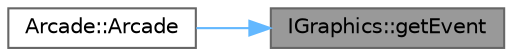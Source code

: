 digraph "IGraphics::getEvent"
{
 // LATEX_PDF_SIZE
  bgcolor="transparent";
  edge [fontname=Helvetica,fontsize=10,labelfontname=Helvetica,labelfontsize=10];
  node [fontname=Helvetica,fontsize=10,shape=box,height=0.2,width=0.4];
  rankdir="RL";
  Node1 [label="IGraphics::getEvent",height=0.2,width=0.4,color="gray40", fillcolor="grey60", style="filled", fontcolor="black",tooltip=" "];
  Node1 -> Node2 [dir="back",color="steelblue1",style="solid"];
  Node2 [label="Arcade::Arcade",height=0.2,width=0.4,color="grey40", fillcolor="white", style="filled",URL="$classArcade.html#a9efa046601eee640caa86c7fa24a76f5",tooltip=" "];
}
